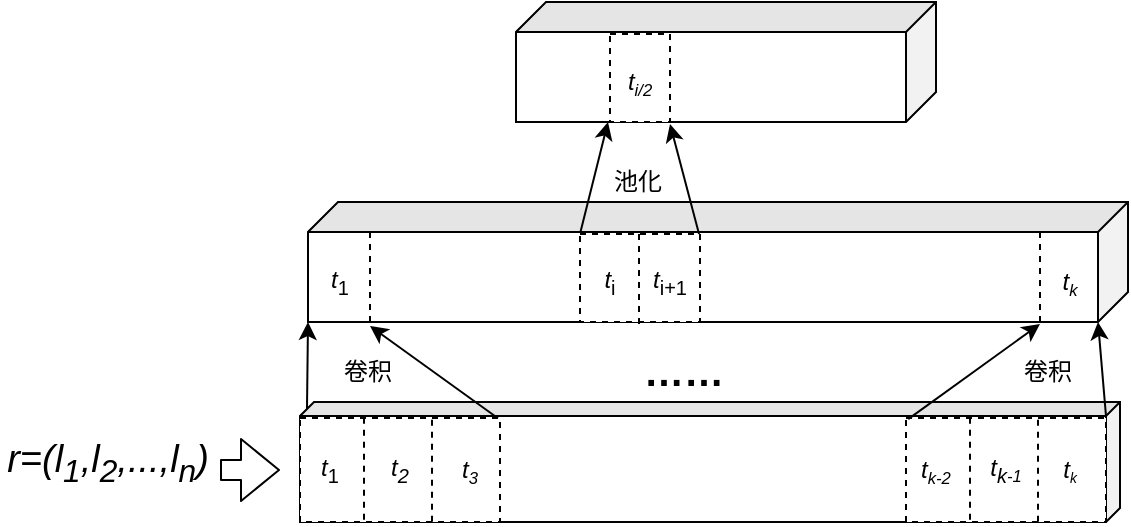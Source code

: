 <mxfile version="12.1.9" type="github" pages="1">
  <diagram id="xomN25JMLdnJ_QrAI-wc" name="Page-1">
    <mxGraphModel dx="1019" dy="519" grid="1" gridSize="10" guides="1" tooltips="1" connect="1" arrows="1" fold="1" page="1" pageScale="1" pageWidth="827" pageHeight="1169" math="0" shadow="0">
      <root>
        <mxCell id="0"/>
        <mxCell id="1" parent="0"/>
        <mxCell id="jfBKxEfQu9cr7d7Tc6k2-1" value="" style="shape=cube;whiteSpace=wrap;html=1;boundedLbl=1;backgroundOutline=1;darkOpacity=0.05;darkOpacity2=0.1;direction=south;size=7;" parent="1" vertex="1">
          <mxGeometry x="200" y="270" width="410" height="60" as="geometry"/>
        </mxCell>
        <mxCell id="jfBKxEfQu9cr7d7Tc6k2-2" value="" style="shape=cube;whiteSpace=wrap;html=1;boundedLbl=1;backgroundOutline=1;darkOpacity=0.05;darkOpacity2=0.1;direction=south;size=15;" parent="1" vertex="1">
          <mxGeometry x="204" y="170" width="410" height="60" as="geometry"/>
        </mxCell>
        <mxCell id="jfBKxEfQu9cr7d7Tc6k2-3" value="" style="endArrow=classic;html=1;exitX=0;exitY=0;exitDx=3.5;exitDy=406.5;exitPerimeter=0;entryX=1;entryY=1;entryDx=0;entryDy=0;entryPerimeter=0;" parent="1" source="jfBKxEfQu9cr7d7Tc6k2-1" target="jfBKxEfQu9cr7d7Tc6k2-2" edge="1">
          <mxGeometry width="50" height="50" relative="1" as="geometry">
            <mxPoint x="170" y="250" as="sourcePoint"/>
            <mxPoint x="220" y="200" as="targetPoint"/>
          </mxGeometry>
        </mxCell>
        <mxCell id="jfBKxEfQu9cr7d7Tc6k2-4" value="" style="endArrow=classic;html=1;entryX=0;entryY=0;entryDx=60.0;entryDy=15;entryPerimeter=0;" parent="1" target="jfBKxEfQu9cr7d7Tc6k2-2" edge="1">
          <mxGeometry width="50" height="50" relative="1" as="geometry">
            <mxPoint x="603" y="277" as="sourcePoint"/>
            <mxPoint x="602.5" y="226.5" as="targetPoint"/>
          </mxGeometry>
        </mxCell>
        <mxCell id="jfBKxEfQu9cr7d7Tc6k2-5" value="&lt;i&gt;t&lt;sub&gt;2&lt;/sub&gt;&lt;/i&gt;" style="rounded=0;whiteSpace=wrap;html=1;dashed=1;" parent="1" vertex="1">
          <mxGeometry x="200" y="278" width="100" height="52" as="geometry"/>
        </mxCell>
        <mxCell id="jfBKxEfQu9cr7d7Tc6k2-6" value="" style="endArrow=none;dashed=1;html=1;entryX=0.3;entryY=0;entryDx=0;entryDy=0;entryPerimeter=0;exitX=0.307;exitY=1.035;exitDx=0;exitDy=0;exitPerimeter=0;" parent="1" edge="1">
          <mxGeometry width="50" height="50" relative="1" as="geometry">
            <mxPoint x="232" y="328.82" as="sourcePoint"/>
            <mxPoint x="232" y="275" as="targetPoint"/>
          </mxGeometry>
        </mxCell>
        <mxCell id="jfBKxEfQu9cr7d7Tc6k2-7" value="" style="endArrow=none;dashed=1;html=1;entryX=0.3;entryY=0;entryDx=0;entryDy=0;entryPerimeter=0;exitX=0.307;exitY=1.035;exitDx=0;exitDy=0;exitPerimeter=0;" parent="1" edge="1">
          <mxGeometry width="50" height="50" relative="1" as="geometry">
            <mxPoint x="266" y="329.82" as="sourcePoint"/>
            <mxPoint x="266" y="276" as="targetPoint"/>
          </mxGeometry>
        </mxCell>
        <mxCell id="jfBKxEfQu9cr7d7Tc6k2-8" value="" style="endArrow=none;dashed=1;html=1;" parent="1" edge="1">
          <mxGeometry width="50" height="50" relative="1" as="geometry">
            <mxPoint x="235" y="230" as="sourcePoint"/>
            <mxPoint x="235" y="185" as="targetPoint"/>
          </mxGeometry>
        </mxCell>
        <mxCell id="jfBKxEfQu9cr7d7Tc6k2-9" value="" style="endArrow=classic;html=1;exitX=0.99;exitY=0.003;exitDx=0;exitDy=0;exitPerimeter=0;" parent="1" source="jfBKxEfQu9cr7d7Tc6k2-5" edge="1">
          <mxGeometry width="50" height="50" relative="1" as="geometry">
            <mxPoint x="150" y="260" as="sourcePoint"/>
            <mxPoint x="235" y="232" as="targetPoint"/>
          </mxGeometry>
        </mxCell>
        <mxCell id="jfBKxEfQu9cr7d7Tc6k2-12" value="" style="rounded=0;whiteSpace=wrap;html=1;dashed=1;" parent="1" vertex="1">
          <mxGeometry x="503" y="278" width="100" height="52" as="geometry"/>
        </mxCell>
        <mxCell id="jfBKxEfQu9cr7d7Tc6k2-13" value="" style="endArrow=none;dashed=1;html=1;entryX=0.3;entryY=0;entryDx=0;entryDy=0;entryPerimeter=0;exitX=0.307;exitY=1.035;exitDx=0;exitDy=0;exitPerimeter=0;" parent="1" edge="1">
          <mxGeometry width="50" height="50" relative="1" as="geometry">
            <mxPoint x="535" y="328.82" as="sourcePoint"/>
            <mxPoint x="535" y="275" as="targetPoint"/>
          </mxGeometry>
        </mxCell>
        <mxCell id="jfBKxEfQu9cr7d7Tc6k2-14" value="" style="endArrow=none;dashed=1;html=1;entryX=0.3;entryY=0;entryDx=0;entryDy=0;entryPerimeter=0;exitX=0.307;exitY=1.035;exitDx=0;exitDy=0;exitPerimeter=0;" parent="1" edge="1">
          <mxGeometry width="50" height="50" relative="1" as="geometry">
            <mxPoint x="569" y="329.82" as="sourcePoint"/>
            <mxPoint x="569" y="276" as="targetPoint"/>
          </mxGeometry>
        </mxCell>
        <mxCell id="jfBKxEfQu9cr7d7Tc6k2-15" value="" style="endArrow=none;dashed=1;html=1;" parent="1" edge="1">
          <mxGeometry width="50" height="50" relative="1" as="geometry">
            <mxPoint x="570" y="230" as="sourcePoint"/>
            <mxPoint x="570" y="185" as="targetPoint"/>
          </mxGeometry>
        </mxCell>
        <mxCell id="jfBKxEfQu9cr7d7Tc6k2-16" value="" style="endArrow=classic;html=1;entryX=0;entryY=0;entryDx=60.0;entryDy=15;entryPerimeter=0;exitX=0.011;exitY=0.011;exitDx=0;exitDy=0;exitPerimeter=0;" parent="1" source="jfBKxEfQu9cr7d7Tc6k2-12" edge="1">
          <mxGeometry width="50" height="50" relative="1" as="geometry">
            <mxPoint x="574" y="278" as="sourcePoint"/>
            <mxPoint x="570" y="231" as="targetPoint"/>
          </mxGeometry>
        </mxCell>
        <mxCell id="jfBKxEfQu9cr7d7Tc6k2-17" value="&lt;b&gt;&lt;font style=&quot;font-size: 20px&quot;&gt;……&lt;/font&gt;&lt;/b&gt;" style="text;html=1;resizable=0;points=[];autosize=1;align=left;verticalAlign=top;spacingTop=-4;" parent="1" vertex="1">
          <mxGeometry x="370" y="240" width="60" height="20" as="geometry"/>
        </mxCell>
        <mxCell id="jfBKxEfQu9cr7d7Tc6k2-18" value="卷积" style="text;html=1;resizable=0;points=[];autosize=1;align=left;verticalAlign=top;spacingTop=-4;" parent="1" vertex="1">
          <mxGeometry x="220" y="245" width="40" height="10" as="geometry"/>
        </mxCell>
        <mxCell id="jfBKxEfQu9cr7d7Tc6k2-19" value="卷积" style="text;html=1;resizable=0;points=[];autosize=1;align=left;verticalAlign=top;spacingTop=-4;" parent="1" vertex="1">
          <mxGeometry x="560" y="245" width="40" height="10" as="geometry"/>
        </mxCell>
        <mxCell id="jfBKxEfQu9cr7d7Tc6k2-20" value="" style="shape=cube;whiteSpace=wrap;html=1;boundedLbl=1;backgroundOutline=1;darkOpacity=0.05;darkOpacity2=0.1;direction=south;size=15;" parent="1" vertex="1">
          <mxGeometry x="308" y="70" width="210" height="60" as="geometry"/>
        </mxCell>
        <mxCell id="jfBKxEfQu9cr7d7Tc6k2-22" value="" style="rounded=0;whiteSpace=wrap;html=1;dashed=1;" parent="1" vertex="1">
          <mxGeometry x="340" y="186" width="60" height="44" as="geometry"/>
        </mxCell>
        <mxCell id="jfBKxEfQu9cr7d7Tc6k2-23" value="" style="endArrow=none;dashed=1;html=1;" parent="1" edge="1">
          <mxGeometry width="50" height="50" relative="1" as="geometry">
            <mxPoint x="369.5" y="231" as="sourcePoint"/>
            <mxPoint x="369.5" y="186" as="targetPoint"/>
          </mxGeometry>
        </mxCell>
        <mxCell id="jfBKxEfQu9cr7d7Tc6k2-24" value="" style="rounded=0;whiteSpace=wrap;html=1;dashed=1;" parent="1" vertex="1">
          <mxGeometry x="355" y="86" width="30" height="44" as="geometry"/>
        </mxCell>
        <mxCell id="jfBKxEfQu9cr7d7Tc6k2-25" value="" style="endArrow=classic;html=1;exitX=0.004;exitY=0.024;exitDx=0;exitDy=0;exitPerimeter=0;" parent="1" edge="1">
          <mxGeometry width="50" height="50" relative="1" as="geometry">
            <mxPoint x="340.24" y="185.056" as="sourcePoint"/>
            <mxPoint x="354" y="130" as="targetPoint"/>
          </mxGeometry>
        </mxCell>
        <mxCell id="jfBKxEfQu9cr7d7Tc6k2-26" value="" style="endArrow=classic;html=1;exitX=0.992;exitY=-0.001;exitDx=0;exitDy=0;exitPerimeter=0;" parent="1" source="jfBKxEfQu9cr7d7Tc6k2-22" edge="1">
          <mxGeometry width="50" height="50" relative="1" as="geometry">
            <mxPoint x="401" y="188" as="sourcePoint"/>
            <mxPoint x="385" y="131" as="targetPoint"/>
          </mxGeometry>
        </mxCell>
        <mxCell id="jfBKxEfQu9cr7d7Tc6k2-27" value="池化" style="text;html=1;resizable=0;points=[];autosize=1;align=left;verticalAlign=top;spacingTop=-4;" parent="1" vertex="1">
          <mxGeometry x="355" y="150" width="40" height="10" as="geometry"/>
        </mxCell>
        <mxCell id="jfBKxEfQu9cr7d7Tc6k2-28" value="&lt;i&gt;t&lt;span style=&quot;font-size: 10px&quot;&gt;&lt;sub&gt;3&lt;/sub&gt;&lt;/span&gt;&lt;/i&gt;" style="text;html=1;strokeColor=none;fillColor=none;align=center;verticalAlign=middle;whiteSpace=wrap;rounded=0;dashed=1;" parent="1" vertex="1">
          <mxGeometry x="280" y="294" width="10" height="20" as="geometry"/>
        </mxCell>
        <mxCell id="jfBKxEfQu9cr7d7Tc6k2-29" value="&lt;i&gt;t&lt;/i&gt;&lt;sub&gt;1&lt;/sub&gt;" style="text;html=1;strokeColor=none;fillColor=none;align=center;verticalAlign=middle;whiteSpace=wrap;rounded=0;dashed=1;" parent="1" vertex="1">
          <mxGeometry x="210" y="294" width="10" height="20" as="geometry"/>
        </mxCell>
        <mxCell id="jfBKxEfQu9cr7d7Tc6k2-30" value="&lt;i&gt;t&lt;span style=&quot;font-size: 8.333px&quot;&gt;&lt;sub&gt;k&lt;/sub&gt;&lt;/span&gt;&lt;/i&gt;" style="text;html=1;strokeColor=none;fillColor=none;align=center;verticalAlign=middle;whiteSpace=wrap;rounded=0;dashed=1;" parent="1" vertex="1">
          <mxGeometry x="580" y="294" width="10" height="20" as="geometry"/>
        </mxCell>
        <mxCell id="jfBKxEfQu9cr7d7Tc6k2-31" value="&lt;i&gt;t&lt;sub&gt;k&lt;/sub&gt;&lt;span style=&quot;font-size: 10px&quot;&gt;&lt;sub&gt;-1&lt;/sub&gt;&lt;/span&gt;&lt;/i&gt;" style="text;html=1;strokeColor=none;fillColor=none;align=center;verticalAlign=middle;whiteSpace=wrap;rounded=0;dashed=1;" parent="1" vertex="1">
          <mxGeometry x="538" y="294" width="30" height="20" as="geometry"/>
        </mxCell>
        <mxCell id="jfBKxEfQu9cr7d7Tc6k2-32" value="&lt;i&gt;t&lt;span style=&quot;font-size: 10px&quot;&gt;&lt;sub&gt;k-2&lt;/sub&gt;&lt;/span&gt;&lt;/i&gt;" style="text;html=1;strokeColor=none;fillColor=none;align=center;verticalAlign=middle;whiteSpace=wrap;rounded=0;dashed=1;" parent="1" vertex="1">
          <mxGeometry x="503" y="294" width="30" height="20" as="geometry"/>
        </mxCell>
        <mxCell id="jfBKxEfQu9cr7d7Tc6k2-33" value="&lt;i&gt;t&lt;/i&gt;&lt;sub&gt;1&lt;/sub&gt;" style="text;html=1;strokeColor=none;fillColor=none;align=center;verticalAlign=middle;whiteSpace=wrap;rounded=0;dashed=1;" parent="1" vertex="1">
          <mxGeometry x="215" y="200" width="10" height="20" as="geometry"/>
        </mxCell>
        <mxCell id="jfBKxEfQu9cr7d7Tc6k2-34" value="&lt;i&gt;t&lt;/i&gt;&lt;sub&gt;i&lt;/sub&gt;" style="text;html=1;strokeColor=none;fillColor=none;align=center;verticalAlign=middle;whiteSpace=wrap;rounded=0;dashed=1;" parent="1" vertex="1">
          <mxGeometry x="350" y="200" width="10" height="20" as="geometry"/>
        </mxCell>
        <mxCell id="jfBKxEfQu9cr7d7Tc6k2-35" value="&lt;i&gt;t&lt;/i&gt;&lt;sub&gt;i+1&lt;/sub&gt;" style="text;html=1;strokeColor=none;fillColor=none;align=center;verticalAlign=middle;whiteSpace=wrap;rounded=0;dashed=1;" parent="1" vertex="1">
          <mxGeometry x="380" y="200" width="10" height="20" as="geometry"/>
        </mxCell>
        <mxCell id="jfBKxEfQu9cr7d7Tc6k2-37" value="&lt;i&gt;t&lt;span style=&quot;font-size: 10px&quot;&gt;&lt;sub&gt;k&lt;/sub&gt;&lt;/span&gt;&lt;/i&gt;" style="text;html=1;strokeColor=none;fillColor=none;align=center;verticalAlign=middle;whiteSpace=wrap;rounded=0;dashed=1;" parent="1" vertex="1">
          <mxGeometry x="580" y="200" width="10" height="20" as="geometry"/>
        </mxCell>
        <mxCell id="jfBKxEfQu9cr7d7Tc6k2-38" value="&lt;i&gt;t&lt;span style=&quot;font-size: 10px&quot;&gt;&lt;sub&gt;i/2&lt;/sub&gt;&lt;/span&gt;&lt;/i&gt;" style="text;html=1;strokeColor=none;fillColor=none;align=center;verticalAlign=middle;whiteSpace=wrap;rounded=0;dashed=1;" parent="1" vertex="1">
          <mxGeometry x="365" y="100" width="10" height="20" as="geometry"/>
        </mxCell>
        <mxCell id="jfBKxEfQu9cr7d7Tc6k2-53" value="&lt;font style=&quot;font-size: 19px&quot;&gt;&lt;i&gt;r=(l&lt;sub&gt;1&lt;/sub&gt;,l&lt;sub&gt;2&lt;/sub&gt;,...,l&lt;sub&gt;n&lt;/sub&gt;&lt;/i&gt;&lt;/font&gt;&lt;i style=&quot;font-size: 19px&quot;&gt;)&lt;/i&gt;" style="text;html=1;strokeColor=none;fillColor=none;align=center;verticalAlign=middle;whiteSpace=wrap;rounded=0;dashed=1;" parent="1" vertex="1">
          <mxGeometry x="50" y="285" width="108" height="31" as="geometry"/>
        </mxCell>
        <mxCell id="jfBKxEfQu9cr7d7Tc6k2-54" value="" style="shape=flexArrow;endArrow=classic;html=1;" parent="1" edge="1">
          <mxGeometry width="50" height="50" relative="1" as="geometry">
            <mxPoint x="160" y="304" as="sourcePoint"/>
            <mxPoint x="190" y="304" as="targetPoint"/>
          </mxGeometry>
        </mxCell>
      </root>
    </mxGraphModel>
  </diagram>
</mxfile>
